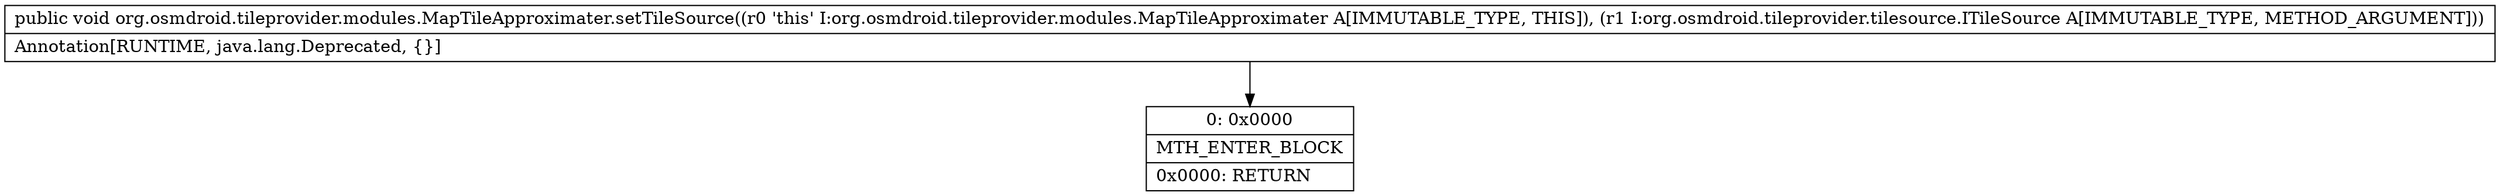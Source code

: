 digraph "CFG fororg.osmdroid.tileprovider.modules.MapTileApproximater.setTileSource(Lorg\/osmdroid\/tileprovider\/tilesource\/ITileSource;)V" {
Node_0 [shape=record,label="{0\:\ 0x0000|MTH_ENTER_BLOCK\l|0x0000: RETURN   \l}"];
MethodNode[shape=record,label="{public void org.osmdroid.tileprovider.modules.MapTileApproximater.setTileSource((r0 'this' I:org.osmdroid.tileprovider.modules.MapTileApproximater A[IMMUTABLE_TYPE, THIS]), (r1 I:org.osmdroid.tileprovider.tilesource.ITileSource A[IMMUTABLE_TYPE, METHOD_ARGUMENT]))  | Annotation[RUNTIME, java.lang.Deprecated, \{\}]\l}"];
MethodNode -> Node_0;
}


